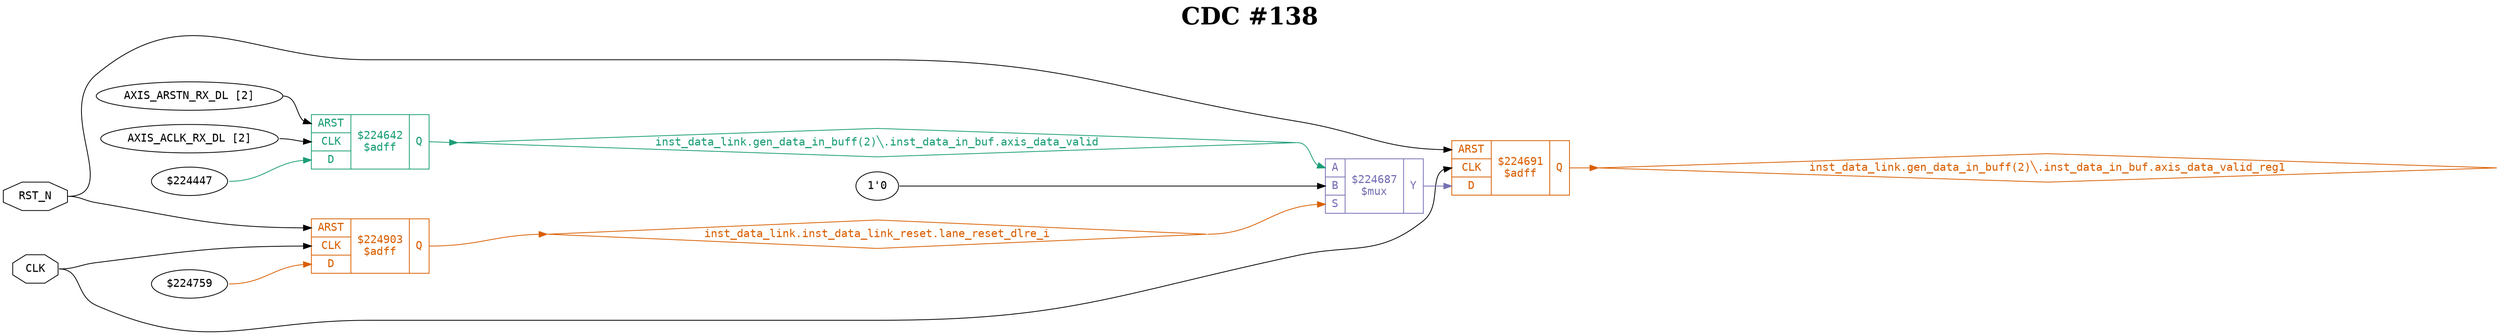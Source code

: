 digraph "spacefibre_light_top" {
label=<<b>CDC #138</b>>;
labelloc="t"
fontsize="30"
node ["fontname"="Courier"]
edge ["fontname"="Courier"]
rankdir="LR";
remincross=true;
n2 [ shape=octagon, label="CLK", color="black", fontcolor="black", href="/src/ip_spacefibre_light_top/spacefibre_light_top.vhd#45" ];
n3 [ shape=octagon, label="RST_N", color="black", fontcolor="black", href="/src/ip_spacefibre_light_top/spacefibre_light_top.vhd#44" ];
n4 [ shape=diamond, label="inst_data_link.gen_data_in_buff(2)&#9586;.inst_data_in_buf.axis_data_valid", colorscheme="dark28", color="1", fontcolor="1", href="/src/module_data_link/data_in_buf.vhd#137" ];
n5 [ shape=diamond, label="inst_data_link.gen_data_in_buff(2)&#9586;.inst_data_in_buf.axis_data_valid_reg1", colorscheme="dark28", color="2", fontcolor="2", href="/src/module_data_link/data_in_buf.vhd#138" ];
n6 [ shape=diamond, label="inst_data_link.inst_data_link_reset.lane_reset_dlre_i", colorscheme="dark28", color="2", fontcolor="2", href="/src/module_data_link/data_link_reset.vhd#73" ];
{ rank="source"; n2; n3;}
{ rank="sink";}
v0 [ label="AXIS_ARSTN_RX_DL [2]" ];
v1 [ label="AXIS_ACLK_RX_DL [2]" ];
v2 [ label="$224447" ];
c10 [ shape=record, label="{{<p7> ARST|<p2> CLK|<p8> D}|$224642\n$adff|{<p9> Q}}", colorscheme="dark28", color="1", fontcolor="1" , href="/src/module_data_link/data_in_buf.vhd#276"  ];
c11 [ shape=record, label="{{<p7> ARST|<p2> CLK|<p8> D}|$224691\n$adff|{<p9> Q}}", colorscheme="dark28", color="2", fontcolor="2" , href="/src/module_data_link/data_in_buf.vhd#298"  ];
v3 [ label="1'0" ];
c16 [ shape=record, label="{{<p12> A|<p13> B|<p14> S}|$224687\n$mux|{<p15> Y}}", colorscheme="dark28", color="3", fontcolor="3" , href="/src/module_data_link/data_in_buf.vhd#304"  ];
v4 [ label="$224759" ];
c17 [ shape=record, label="{{<p7> ARST|<p2> CLK|<p8> D}|$224903\n$adff|{<p9> Q}}", colorscheme="dark28", color="2", fontcolor="2" , href="/src/module_data_link/data_link_reset.vhd#92"  ];
c16:p15:e -> c11:p8:w [colorscheme="dark28", color="3", fontcolor="3", label=""];
n2:e -> c11:p2:w [color="black", fontcolor="black", label=""];
n2:e -> c17:p2:w [color="black", fontcolor="black", label=""];
n3:e -> c11:p7:w [color="black", fontcolor="black", label=""];
n3:e -> c17:p7:w [color="black", fontcolor="black", label=""];
c10:p9:e -> n4:w [colorscheme="dark28", color="1", fontcolor="1", label=""];
n4:e -> c16:p12:w [colorscheme="dark28", color="1", fontcolor="1", label=""];
c11:p9:e -> n5:w [colorscheme="dark28", color="2", fontcolor="2", label=""];
c17:p9:e -> n6:w [colorscheme="dark28", color="2", fontcolor="2", label=""];
n6:e -> c16:p14:w [colorscheme="dark28", color="2", fontcolor="2", label=""];
v0:e -> c10:p7:w [color="black", fontcolor="black", label=""];
v1:e -> c10:p2:w [color="black", fontcolor="black", label=""];
v2:e -> c10:p8:w [colorscheme="dark28", color="1", fontcolor="1", label=""];
v3:e -> c16:p13:w [color="black", fontcolor="black", label=""];
v4:e -> c17:p8:w [colorscheme="dark28", color="2", fontcolor="2", label=""];
}
